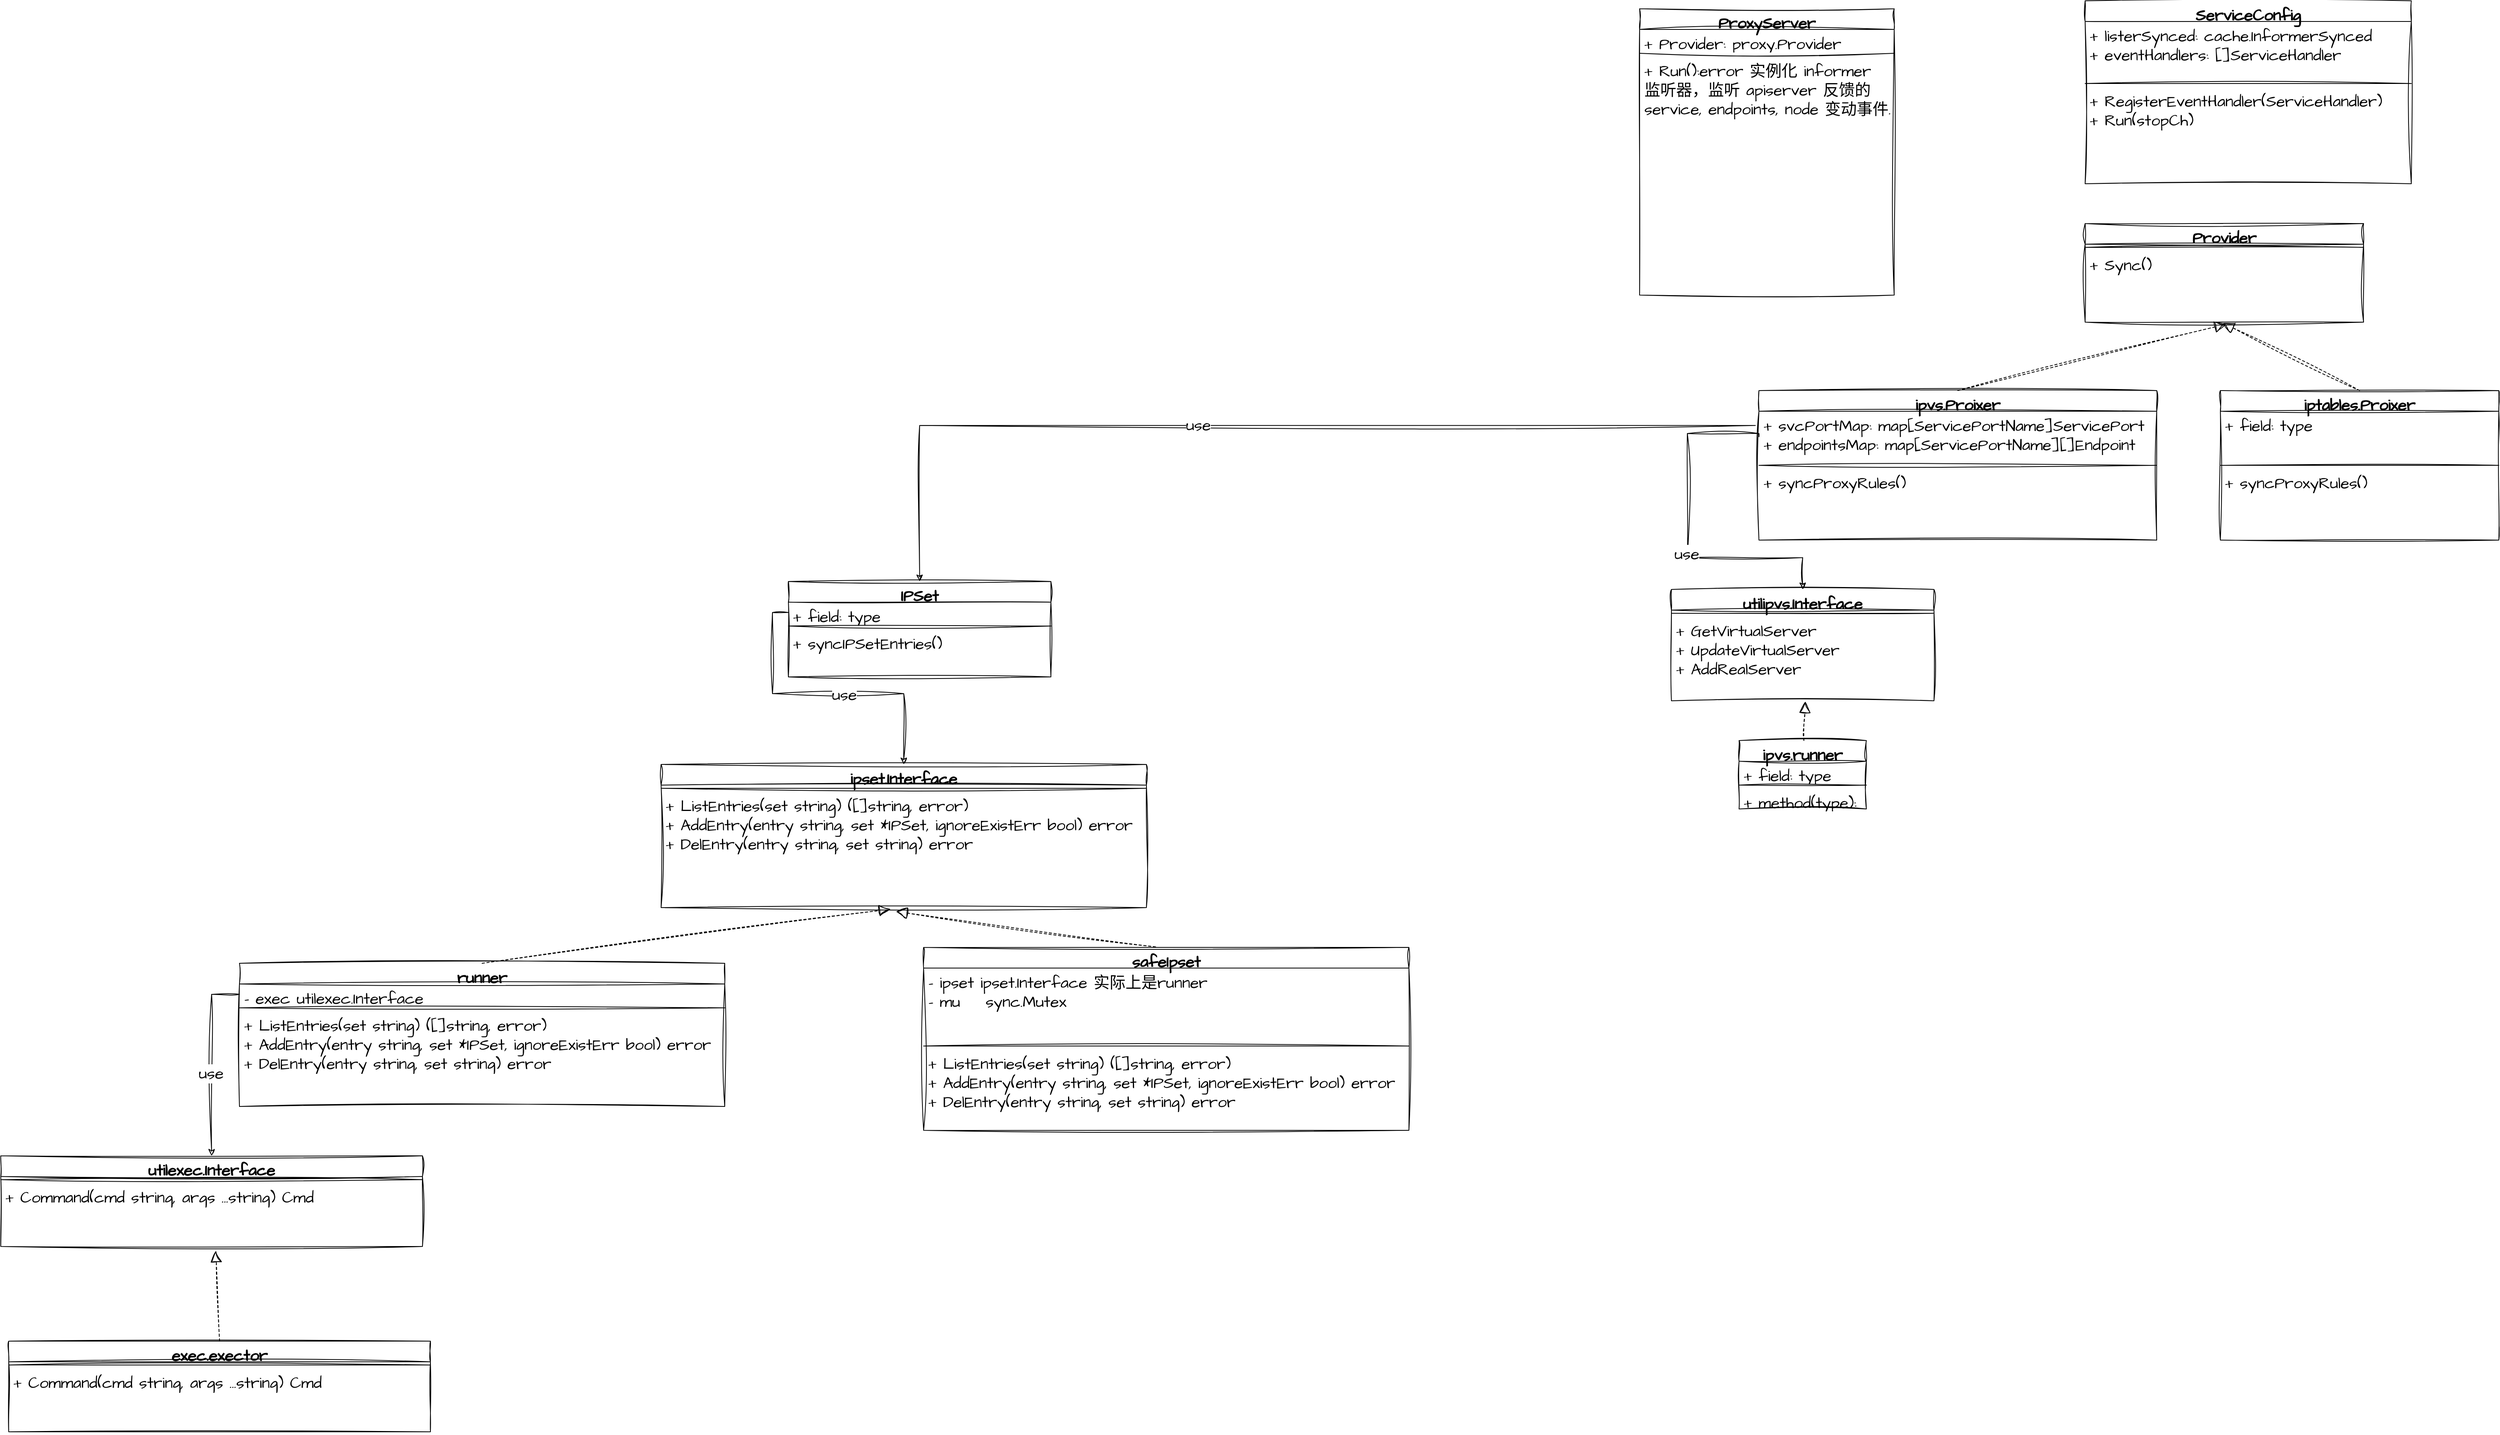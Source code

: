 <mxfile version="21.4.0" type="device" pages="2">
  <diagram id="C5RBs43oDa-KdzZeNtuy" name="kube-proxy-class">
    <mxGraphModel dx="4052" dy="1289" grid="1" gridSize="10" guides="1" tooltips="1" connect="1" arrows="1" fold="1" page="1" pageScale="1" pageWidth="827" pageHeight="1169" math="0" shadow="0">
      <root>
        <mxCell id="WIyWlLk6GJQsqaUBKTNV-0" />
        <mxCell id="WIyWlLk6GJQsqaUBKTNV-1" parent="WIyWlLk6GJQsqaUBKTNV-0" />
        <mxCell id="RBWgXp1GV2F_EwngmbVW-4" value="ProxyServer" style="swimlane;fontStyle=1;align=center;verticalAlign=top;childLayout=stackLayout;horizontal=1;startSize=26;horizontalStack=0;resizeParent=1;resizeParentMax=0;resizeLast=0;collapsible=1;marginBottom=0;whiteSpace=wrap;html=1;sketch=1;hachureGap=4;jiggle=2;curveFitting=1;fontFamily=Architects Daughter;fontSize=20;fontSource=https%3A%2F%2Ffonts.googleapis.com%2Fcss%3Ffamily%3DArchitects%2BDaughter;" vertex="1" parent="WIyWlLk6GJQsqaUBKTNV-1">
          <mxGeometry x="30" y="200" width="320" height="360" as="geometry" />
        </mxCell>
        <mxCell id="RBWgXp1GV2F_EwngmbVW-5" value="+ Provider: proxy.Provider" style="text;strokeColor=none;fillColor=none;align=left;verticalAlign=top;spacingLeft=4;spacingRight=4;overflow=hidden;rotatable=0;points=[[0,0.5],[1,0.5]];portConstraint=eastwest;whiteSpace=wrap;html=1;fontSize=20;fontFamily=Architects Daughter;fontSource=https%3A%2F%2Ffonts.googleapis.com%2Fcss%3Ffamily%3DArchitects%2BDaughter;" vertex="1" parent="RBWgXp1GV2F_EwngmbVW-4">
          <mxGeometry y="26" width="320" height="26" as="geometry" />
        </mxCell>
        <mxCell id="RBWgXp1GV2F_EwngmbVW-6" value="" style="line;strokeWidth=1;fillColor=none;align=left;verticalAlign=middle;spacingTop=-1;spacingLeft=3;spacingRight=3;rotatable=0;labelPosition=right;points=[];portConstraint=eastwest;strokeColor=inherit;sketch=1;hachureGap=4;jiggle=2;curveFitting=1;fontFamily=Architects Daughter;fontSize=20;fontSource=https%3A%2F%2Ffonts.googleapis.com%2Fcss%3Ffamily%3DArchitects%2BDaughter;" vertex="1" parent="RBWgXp1GV2F_EwngmbVW-4">
          <mxGeometry y="52" width="320" height="8" as="geometry" />
        </mxCell>
        <mxCell id="RBWgXp1GV2F_EwngmbVW-7" value="+ Run():error 实例化 informer 监听器，监听 apiserver 反馈的 service, endpoints, node 变动事件." style="text;strokeColor=none;fillColor=none;align=left;verticalAlign=top;spacingLeft=4;spacingRight=4;overflow=hidden;rotatable=0;points=[[0,0.5],[1,0.5]];portConstraint=eastwest;whiteSpace=wrap;html=1;fontSize=20;fontFamily=Architects Daughter;fontSource=https%3A%2F%2Ffonts.googleapis.com%2Fcss%3Ffamily%3DArchitects%2BDaughter;" vertex="1" parent="RBWgXp1GV2F_EwngmbVW-4">
          <mxGeometry y="60" width="320" height="300" as="geometry" />
        </mxCell>
        <mxCell id="o1STPo-kF5ZtZgtK5Taq-0" value="ServiceConfig" style="swimlane;fontStyle=1;align=center;verticalAlign=top;childLayout=stackLayout;horizontal=1;startSize=26;horizontalStack=0;resizeParent=1;resizeParentMax=0;resizeLast=0;collapsible=1;marginBottom=0;whiteSpace=wrap;html=1;sketch=1;hachureGap=4;jiggle=2;curveFitting=1;fontFamily=Architects Daughter;fontSize=20;fontSource=https%3A%2F%2Ffonts.googleapis.com%2Fcss%3Ffamily%3DArchitects%2BDaughter;" vertex="1" parent="WIyWlLk6GJQsqaUBKTNV-1">
          <mxGeometry x="590" y="190" width="410" height="230" as="geometry" />
        </mxCell>
        <mxCell id="o1STPo-kF5ZtZgtK5Taq-1" value="+ listerSynced: cache.InformerSynced&lt;br&gt;+ eventHandlers: []ServiceHandler" style="text;strokeColor=none;fillColor=none;align=left;verticalAlign=top;spacingLeft=4;spacingRight=4;overflow=hidden;rotatable=0;points=[[0,0.5],[1,0.5]];portConstraint=eastwest;whiteSpace=wrap;html=1;fontSize=20;fontFamily=Architects Daughter;fontSource=https%3A%2F%2Ffonts.googleapis.com%2Fcss%3Ffamily%3DArchitects%2BDaughter;" vertex="1" parent="o1STPo-kF5ZtZgtK5Taq-0">
          <mxGeometry y="26" width="410" height="74" as="geometry" />
        </mxCell>
        <mxCell id="o1STPo-kF5ZtZgtK5Taq-2" value="" style="line;strokeWidth=1;fillColor=none;align=left;verticalAlign=middle;spacingTop=-1;spacingLeft=3;spacingRight=3;rotatable=0;labelPosition=right;points=[];portConstraint=eastwest;strokeColor=inherit;sketch=1;hachureGap=4;jiggle=2;curveFitting=1;fontFamily=Architects Daughter;fontSize=20;fontSource=https%3A%2F%2Ffonts.googleapis.com%2Fcss%3Ffamily%3DArchitects%2BDaughter;" vertex="1" parent="o1STPo-kF5ZtZgtK5Taq-0">
          <mxGeometry y="100" width="410" height="8" as="geometry" />
        </mxCell>
        <mxCell id="o1STPo-kF5ZtZgtK5Taq-3" value="+ RegisterEventHandler(ServiceHandler&lt;span style=&quot;background-color: initial;&quot;&gt;)&lt;br&gt;+ Run(stopCh)&lt;br&gt;&lt;/span&gt;" style="text;strokeColor=none;fillColor=none;align=left;verticalAlign=top;spacingLeft=4;spacingRight=4;overflow=hidden;rotatable=0;points=[[0,0.5],[1,0.5]];portConstraint=eastwest;whiteSpace=wrap;html=1;fontSize=20;fontFamily=Architects Daughter;fontSource=https%3A%2F%2Ffonts.googleapis.com%2Fcss%3Ffamily%3DArchitects%2BDaughter;" vertex="1" parent="o1STPo-kF5ZtZgtK5Taq-0">
          <mxGeometry y="108" width="410" height="122" as="geometry" />
        </mxCell>
        <mxCell id="o1STPo-kF5ZtZgtK5Taq-4" value="ipvs.Proixer" style="swimlane;fontStyle=1;align=center;verticalAlign=top;childLayout=stackLayout;horizontal=1;startSize=26;horizontalStack=0;resizeParent=1;resizeParentMax=0;resizeLast=0;collapsible=1;marginBottom=0;whiteSpace=wrap;html=1;sketch=1;hachureGap=4;jiggle=2;curveFitting=1;fontFamily=Architects Daughter;fontSize=20;fontSource=https%3A%2F%2Ffonts.googleapis.com%2Fcss%3Ffamily%3DArchitects%2BDaughter;" vertex="1" parent="WIyWlLk6GJQsqaUBKTNV-1">
          <mxGeometry x="180" y="680" width="500" height="188" as="geometry" />
        </mxCell>
        <mxCell id="o1STPo-kF5ZtZgtK5Taq-5" value="+&amp;nbsp;svcPortMap: map[ServicePortName]ServicePort&lt;span style=&quot;background-color: initial;&quot;&gt;&lt;br&gt;&lt;/span&gt;+&amp;nbsp;endpointsMap:&amp;nbsp;map[ServicePortName][]Endpoint" style="text;strokeColor=none;fillColor=none;align=left;verticalAlign=top;spacingLeft=4;spacingRight=4;overflow=hidden;rotatable=0;points=[[0,0.5],[1,0.5]];portConstraint=eastwest;whiteSpace=wrap;html=1;fontSize=20;fontFamily=Architects Daughter;fontSource=https%3A%2F%2Ffonts.googleapis.com%2Fcss%3Ffamily%3DArchitects%2BDaughter;" vertex="1" parent="o1STPo-kF5ZtZgtK5Taq-4">
          <mxGeometry y="26" width="500" height="64" as="geometry" />
        </mxCell>
        <mxCell id="o1STPo-kF5ZtZgtK5Taq-6" value="" style="line;strokeWidth=1;fillColor=none;align=left;verticalAlign=middle;spacingTop=-1;spacingLeft=3;spacingRight=3;rotatable=0;labelPosition=right;points=[];portConstraint=eastwest;strokeColor=inherit;sketch=1;hachureGap=4;jiggle=2;curveFitting=1;fontFamily=Architects Daughter;fontSize=20;fontSource=https%3A%2F%2Ffonts.googleapis.com%2Fcss%3Ffamily%3DArchitects%2BDaughter;" vertex="1" parent="o1STPo-kF5ZtZgtK5Taq-4">
          <mxGeometry y="90" width="500" height="8" as="geometry" />
        </mxCell>
        <mxCell id="o1STPo-kF5ZtZgtK5Taq-7" value="+&amp;nbsp;syncProxyRules()" style="text;strokeColor=none;fillColor=none;align=left;verticalAlign=top;spacingLeft=4;spacingRight=4;overflow=hidden;rotatable=0;points=[[0,0.5],[1,0.5]];portConstraint=eastwest;whiteSpace=wrap;html=1;fontSize=20;fontFamily=Architects Daughter;fontSource=https%3A%2F%2Ffonts.googleapis.com%2Fcss%3Ffamily%3DArchitects%2BDaughter;" vertex="1" parent="o1STPo-kF5ZtZgtK5Taq-4">
          <mxGeometry y="98" width="500" height="90" as="geometry" />
        </mxCell>
        <mxCell id="o1STPo-kF5ZtZgtK5Taq-8" value="Provider" style="swimlane;fontStyle=1;align=center;verticalAlign=top;childLayout=stackLayout;horizontal=1;startSize=26;horizontalStack=0;resizeParent=1;resizeParentMax=0;resizeLast=0;collapsible=1;marginBottom=0;whiteSpace=wrap;html=1;sketch=1;hachureGap=4;jiggle=2;curveFitting=1;fontFamily=Architects Daughter;fontSize=20;fontSource=https%3A%2F%2Ffonts.googleapis.com%2Fcss%3Ffamily%3DArchitects%2BDaughter;" vertex="1" parent="WIyWlLk6GJQsqaUBKTNV-1">
          <mxGeometry x="590" y="470" width="350" height="124" as="geometry" />
        </mxCell>
        <mxCell id="o1STPo-kF5ZtZgtK5Taq-10" value="" style="line;strokeWidth=1;fillColor=none;align=left;verticalAlign=middle;spacingTop=-1;spacingLeft=3;spacingRight=3;rotatable=0;labelPosition=right;points=[];portConstraint=eastwest;strokeColor=inherit;sketch=1;hachureGap=4;jiggle=2;curveFitting=1;fontFamily=Architects Daughter;fontSize=20;fontSource=https%3A%2F%2Ffonts.googleapis.com%2Fcss%3Ffamily%3DArchitects%2BDaughter;" vertex="1" parent="o1STPo-kF5ZtZgtK5Taq-8">
          <mxGeometry y="26" width="350" height="8" as="geometry" />
        </mxCell>
        <mxCell id="o1STPo-kF5ZtZgtK5Taq-11" value="+ Sync()" style="text;strokeColor=none;fillColor=none;align=left;verticalAlign=top;spacingLeft=4;spacingRight=4;overflow=hidden;rotatable=0;points=[[0,0.5],[1,0.5]];portConstraint=eastwest;whiteSpace=wrap;html=1;fontSize=20;fontFamily=Architects Daughter;fontSource=https%3A%2F%2Ffonts.googleapis.com%2Fcss%3Ffamily%3DArchitects%2BDaughter;" vertex="1" parent="o1STPo-kF5ZtZgtK5Taq-8">
          <mxGeometry y="34" width="350" height="90" as="geometry" />
        </mxCell>
        <mxCell id="o1STPo-kF5ZtZgtK5Taq-12" value="" style="endArrow=block;dashed=1;endFill=0;endSize=12;html=1;rounded=0;sketch=1;hachureGap=4;jiggle=2;curveFitting=1;fontFamily=Architects Daughter;fontSize=16;entryX=0.506;entryY=1.029;entryDx=0;entryDy=0;entryPerimeter=0;exitX=0.5;exitY=0;exitDx=0;exitDy=0;fontSource=https%3A%2F%2Ffonts.googleapis.com%2Fcss%3Ffamily%3DArchitects%2BDaughter;" edge="1" parent="WIyWlLk6GJQsqaUBKTNV-1" source="o1STPo-kF5ZtZgtK5Taq-4" target="o1STPo-kF5ZtZgtK5Taq-11">
          <mxGeometry width="160" relative="1" as="geometry">
            <mxPoint x="430" y="480" as="sourcePoint" />
            <mxPoint x="590" y="480" as="targetPoint" />
          </mxGeometry>
        </mxCell>
        <mxCell id="o1STPo-kF5ZtZgtK5Taq-13" value="iptables.Proixer" style="swimlane;fontStyle=1;align=center;verticalAlign=top;childLayout=stackLayout;horizontal=1;startSize=26;horizontalStack=0;resizeParent=1;resizeParentMax=0;resizeLast=0;collapsible=1;marginBottom=0;whiteSpace=wrap;html=1;sketch=1;hachureGap=4;jiggle=2;curveFitting=1;fontFamily=Architects Daughter;fontSize=20;fontSource=https%3A%2F%2Ffonts.googleapis.com%2Fcss%3Ffamily%3DArchitects%2BDaughter;" vertex="1" parent="WIyWlLk6GJQsqaUBKTNV-1">
          <mxGeometry x="760" y="680" width="350" height="188" as="geometry" />
        </mxCell>
        <mxCell id="o1STPo-kF5ZtZgtK5Taq-14" value="+ field: type" style="text;strokeColor=none;fillColor=none;align=left;verticalAlign=top;spacingLeft=4;spacingRight=4;overflow=hidden;rotatable=0;points=[[0,0.5],[1,0.5]];portConstraint=eastwest;whiteSpace=wrap;html=1;fontSize=20;fontFamily=Architects Daughter;fontSource=https%3A%2F%2Ffonts.googleapis.com%2Fcss%3Ffamily%3DArchitects%2BDaughter;" vertex="1" parent="o1STPo-kF5ZtZgtK5Taq-13">
          <mxGeometry y="26" width="350" height="64" as="geometry" />
        </mxCell>
        <mxCell id="o1STPo-kF5ZtZgtK5Taq-15" value="" style="line;strokeWidth=1;fillColor=none;align=left;verticalAlign=middle;spacingTop=-1;spacingLeft=3;spacingRight=3;rotatable=0;labelPosition=right;points=[];portConstraint=eastwest;strokeColor=inherit;sketch=1;hachureGap=4;jiggle=2;curveFitting=1;fontFamily=Architects Daughter;fontSize=20;fontSource=https%3A%2F%2Ffonts.googleapis.com%2Fcss%3Ffamily%3DArchitects%2BDaughter;" vertex="1" parent="o1STPo-kF5ZtZgtK5Taq-13">
          <mxGeometry y="90" width="350" height="8" as="geometry" />
        </mxCell>
        <mxCell id="o1STPo-kF5ZtZgtK5Taq-16" value="+&amp;nbsp;syncProxyRules()" style="text;strokeColor=none;fillColor=none;align=left;verticalAlign=top;spacingLeft=4;spacingRight=4;overflow=hidden;rotatable=0;points=[[0,0.5],[1,0.5]];portConstraint=eastwest;whiteSpace=wrap;html=1;fontSize=20;fontFamily=Architects Daughter;fontSource=https%3A%2F%2Ffonts.googleapis.com%2Fcss%3Ffamily%3DArchitects%2BDaughter;" vertex="1" parent="o1STPo-kF5ZtZgtK5Taq-13">
          <mxGeometry y="98" width="350" height="90" as="geometry" />
        </mxCell>
        <mxCell id="o1STPo-kF5ZtZgtK5Taq-17" value="" style="endArrow=block;dashed=1;endFill=0;endSize=12;html=1;rounded=0;sketch=1;hachureGap=4;jiggle=2;curveFitting=1;fontFamily=Architects Daughter;fontSize=16;entryX=0.495;entryY=1.011;entryDx=0;entryDy=0;entryPerimeter=0;exitX=0.5;exitY=0;exitDx=0;exitDy=0;fontSource=https%3A%2F%2Ffonts.googleapis.com%2Fcss%3Ffamily%3DArchitects%2BDaughter;" edge="1" parent="WIyWlLk6GJQsqaUBKTNV-1" source="o1STPo-kF5ZtZgtK5Taq-13" target="o1STPo-kF5ZtZgtK5Taq-11">
          <mxGeometry width="160" relative="1" as="geometry">
            <mxPoint x="525" y="690" as="sourcePoint" />
            <mxPoint x="777" y="607" as="targetPoint" />
          </mxGeometry>
        </mxCell>
        <mxCell id="2DciwQaXXBMlmZ25dYA4-0" value="IPSet" style="swimlane;fontStyle=1;align=center;verticalAlign=top;childLayout=stackLayout;horizontal=1;startSize=26;horizontalStack=0;resizeParent=1;resizeParentMax=0;resizeLast=0;collapsible=1;marginBottom=0;whiteSpace=wrap;html=1;sketch=1;hachureGap=4;jiggle=2;curveFitting=1;fontFamily=Architects Daughter;fontSize=20;fontSource=https%3A%2F%2Ffonts.googleapis.com%2Fcss%3Ffamily%3DArchitects%2BDaughter;" vertex="1" parent="WIyWlLk6GJQsqaUBKTNV-1">
          <mxGeometry x="-1040" y="920" width="330" height="120" as="geometry" />
        </mxCell>
        <mxCell id="2DciwQaXXBMlmZ25dYA4-1" value="+ field: type" style="text;strokeColor=none;fillColor=none;align=left;verticalAlign=top;spacingLeft=4;spacingRight=4;overflow=hidden;rotatable=0;points=[[0,0.5],[1,0.5]];portConstraint=eastwest;whiteSpace=wrap;html=1;fontSize=20;fontFamily=Architects Daughter;fontSource=https%3A%2F%2Ffonts.googleapis.com%2Fcss%3Ffamily%3DArchitects%2BDaughter;" vertex="1" parent="2DciwQaXXBMlmZ25dYA4-0">
          <mxGeometry y="26" width="330" height="26" as="geometry" />
        </mxCell>
        <mxCell id="2DciwQaXXBMlmZ25dYA4-2" value="" style="line;strokeWidth=1;fillColor=none;align=left;verticalAlign=middle;spacingTop=-1;spacingLeft=3;spacingRight=3;rotatable=0;labelPosition=right;points=[];portConstraint=eastwest;strokeColor=inherit;sketch=1;hachureGap=4;jiggle=2;curveFitting=1;fontFamily=Architects Daughter;fontSize=20;fontSource=https%3A%2F%2Ffonts.googleapis.com%2Fcss%3Ffamily%3DArchitects%2BDaughter;" vertex="1" parent="2DciwQaXXBMlmZ25dYA4-0">
          <mxGeometry y="52" width="330" height="8" as="geometry" />
        </mxCell>
        <mxCell id="2DciwQaXXBMlmZ25dYA4-3" value="+ syncIPSetEntries()" style="text;strokeColor=none;fillColor=none;align=left;verticalAlign=top;spacingLeft=4;spacingRight=4;overflow=hidden;rotatable=0;points=[[0,0.5],[1,0.5]];portConstraint=eastwest;whiteSpace=wrap;html=1;fontSize=20;fontFamily=Architects Daughter;fontSource=https%3A%2F%2Ffonts.googleapis.com%2Fcss%3Ffamily%3DArchitects%2BDaughter;" vertex="1" parent="2DciwQaXXBMlmZ25dYA4-0">
          <mxGeometry y="60" width="330" height="60" as="geometry" />
        </mxCell>
        <mxCell id="2DciwQaXXBMlmZ25dYA4-4" value="ipset.Interface" style="swimlane;fontStyle=1;align=center;verticalAlign=top;childLayout=stackLayout;horizontal=1;startSize=26;horizontalStack=0;resizeParent=1;resizeParentMax=0;resizeLast=0;collapsible=1;marginBottom=0;whiteSpace=wrap;html=1;sketch=1;hachureGap=4;jiggle=2;curveFitting=1;fontFamily=Architects Daughter;fontSize=20;fontSource=https%3A%2F%2Ffonts.googleapis.com%2Fcss%3Ffamily%3DArchitects%2BDaughter;" vertex="1" parent="WIyWlLk6GJQsqaUBKTNV-1">
          <mxGeometry x="-1200" y="1150" width="610" height="180" as="geometry" />
        </mxCell>
        <mxCell id="2DciwQaXXBMlmZ25dYA4-6" value="" style="line;strokeWidth=1;fillColor=none;align=left;verticalAlign=middle;spacingTop=-1;spacingLeft=3;spacingRight=3;rotatable=0;labelPosition=right;points=[];portConstraint=eastwest;strokeColor=inherit;sketch=1;hachureGap=4;jiggle=2;curveFitting=1;fontFamily=Architects Daughter;fontSize=20;fontSource=https%3A%2F%2Ffonts.googleapis.com%2Fcss%3Ffamily%3DArchitects%2BDaughter;" vertex="1" parent="2DciwQaXXBMlmZ25dYA4-4">
          <mxGeometry y="26" width="610" height="8" as="geometry" />
        </mxCell>
        <mxCell id="2DciwQaXXBMlmZ25dYA4-7" value="+&amp;nbsp;ListEntries(set string) ([]string, error)&lt;br&gt;+&amp;nbsp;AddEntry(entry string, set *IPSet, ignoreExistErr bool) error&lt;br&gt;+ DelEntry(entry string, set string) error" style="text;strokeColor=none;fillColor=none;align=left;verticalAlign=top;spacingLeft=4;spacingRight=4;overflow=hidden;rotatable=0;points=[[0,0.5],[1,0.5]];portConstraint=eastwest;whiteSpace=wrap;html=1;fontSize=20;fontFamily=Architects Daughter;fontSource=https%3A%2F%2Ffonts.googleapis.com%2Fcss%3Ffamily%3DArchitects%2BDaughter;" vertex="1" parent="2DciwQaXXBMlmZ25dYA4-4">
          <mxGeometry y="34" width="610" height="146" as="geometry" />
        </mxCell>
        <mxCell id="2DciwQaXXBMlmZ25dYA4-8" value="runner" style="swimlane;fontStyle=1;align=center;verticalAlign=top;childLayout=stackLayout;horizontal=1;startSize=26;horizontalStack=0;resizeParent=1;resizeParentMax=0;resizeLast=0;collapsible=1;marginBottom=0;whiteSpace=wrap;html=1;sketch=1;hachureGap=4;jiggle=2;curveFitting=1;fontFamily=Architects Daughter;fontSize=20;fontSource=https%3A%2F%2Ffonts.googleapis.com%2Fcss%3Ffamily%3DArchitects%2BDaughter;" vertex="1" parent="WIyWlLk6GJQsqaUBKTNV-1">
          <mxGeometry x="-1730" y="1400" width="610" height="180" as="geometry" />
        </mxCell>
        <mxCell id="2DciwQaXXBMlmZ25dYA4-9" value="-&amp;nbsp;exec utilexec.Interface" style="text;strokeColor=none;fillColor=none;align=left;verticalAlign=top;spacingLeft=4;spacingRight=4;overflow=hidden;rotatable=0;points=[[0,0.5],[1,0.5]];portConstraint=eastwest;whiteSpace=wrap;html=1;fontSize=20;fontFamily=Architects Daughter;fontSource=https%3A%2F%2Ffonts.googleapis.com%2Fcss%3Ffamily%3DArchitects%2BDaughter;" vertex="1" parent="2DciwQaXXBMlmZ25dYA4-8">
          <mxGeometry y="26" width="610" height="26" as="geometry" />
        </mxCell>
        <mxCell id="2DciwQaXXBMlmZ25dYA4-10" value="" style="line;strokeWidth=1;fillColor=none;align=left;verticalAlign=middle;spacingTop=-1;spacingLeft=3;spacingRight=3;rotatable=0;labelPosition=right;points=[];portConstraint=eastwest;strokeColor=inherit;sketch=1;hachureGap=4;jiggle=2;curveFitting=1;fontFamily=Architects Daughter;fontSize=20;fontSource=https%3A%2F%2Ffonts.googleapis.com%2Fcss%3Ffamily%3DArchitects%2BDaughter;" vertex="1" parent="2DciwQaXXBMlmZ25dYA4-8">
          <mxGeometry y="52" width="610" height="8" as="geometry" />
        </mxCell>
        <mxCell id="2DciwQaXXBMlmZ25dYA4-11" value="+&amp;nbsp;ListEntries(set string) ([]string, error)&lt;br style=&quot;border-color: var(--border-color);&quot;&gt;+&amp;nbsp;AddEntry(entry string, set *IPSet, ignoreExistErr bool) error&lt;br style=&quot;border-color: var(--border-color);&quot;&gt;+ DelEntry(entry string, set string) error" style="text;strokeColor=none;fillColor=none;align=left;verticalAlign=top;spacingLeft=4;spacingRight=4;overflow=hidden;rotatable=0;points=[[0,0.5],[1,0.5]];portConstraint=eastwest;whiteSpace=wrap;html=1;fontSize=20;fontFamily=Architects Daughter;fontSource=https%3A%2F%2Ffonts.googleapis.com%2Fcss%3Ffamily%3DArchitects%2BDaughter;" vertex="1" parent="2DciwQaXXBMlmZ25dYA4-8">
          <mxGeometry y="60" width="610" height="120" as="geometry" />
        </mxCell>
        <mxCell id="2DciwQaXXBMlmZ25dYA4-12" value="safeIpset" style="swimlane;fontStyle=1;align=center;verticalAlign=top;childLayout=stackLayout;horizontal=1;startSize=26;horizontalStack=0;resizeParent=1;resizeParentMax=0;resizeLast=0;collapsible=1;marginBottom=0;whiteSpace=wrap;html=1;sketch=1;hachureGap=4;jiggle=2;curveFitting=1;fontFamily=Architects Daughter;fontSize=20;fontSource=https%3A%2F%2Ffonts.googleapis.com%2Fcss%3Ffamily%3DArchitects%2BDaughter;" vertex="1" parent="WIyWlLk6GJQsqaUBKTNV-1">
          <mxGeometry x="-870" y="1380" width="610" height="230" as="geometry" />
        </mxCell>
        <mxCell id="2DciwQaXXBMlmZ25dYA4-13" value="-&amp;nbsp;&lt;span style=&quot;background-color: initial;&quot;&gt;ipset ipset.Interface 实际上是runner&lt;/span&gt;&lt;div&gt;&lt;span style=&quot;&quot;&gt;&lt;span style=&quot;white-space: pre;&quot;&gt;- &lt;/span&gt;&lt;/span&gt;mu&amp;nbsp; &amp;nbsp; sync.Mutex&lt;/div&gt;" style="text;strokeColor=none;fillColor=none;align=left;verticalAlign=top;spacingLeft=4;spacingRight=4;overflow=hidden;rotatable=0;points=[[0,0.5],[1,0.5]];portConstraint=eastwest;whiteSpace=wrap;html=1;fontSize=20;fontFamily=Architects Daughter;fontSource=https%3A%2F%2Ffonts.googleapis.com%2Fcss%3Ffamily%3DArchitects%2BDaughter;" vertex="1" parent="2DciwQaXXBMlmZ25dYA4-12">
          <mxGeometry y="26" width="610" height="94" as="geometry" />
        </mxCell>
        <mxCell id="2DciwQaXXBMlmZ25dYA4-14" value="" style="line;strokeWidth=1;fillColor=none;align=left;verticalAlign=middle;spacingTop=-1;spacingLeft=3;spacingRight=3;rotatable=0;labelPosition=right;points=[];portConstraint=eastwest;strokeColor=inherit;sketch=1;hachureGap=4;jiggle=2;curveFitting=1;fontFamily=Architects Daughter;fontSize=20;fontSource=https%3A%2F%2Ffonts.googleapis.com%2Fcss%3Ffamily%3DArchitects%2BDaughter;" vertex="1" parent="2DciwQaXXBMlmZ25dYA4-12">
          <mxGeometry y="120" width="610" height="8" as="geometry" />
        </mxCell>
        <mxCell id="2DciwQaXXBMlmZ25dYA4-15" value="+&amp;nbsp;ListEntries(set string) ([]string, error)&lt;br style=&quot;border-color: var(--border-color);&quot;&gt;+&amp;nbsp;AddEntry(entry string, set *IPSet, ignoreExistErr bool) error&lt;br style=&quot;border-color: var(--border-color);&quot;&gt;+ DelEntry(entry string, set string) error" style="text;strokeColor=none;fillColor=none;align=left;verticalAlign=top;spacingLeft=4;spacingRight=4;overflow=hidden;rotatable=0;points=[[0,0.5],[1,0.5]];portConstraint=eastwest;whiteSpace=wrap;html=1;fontSize=20;fontFamily=Architects Daughter;fontSource=https%3A%2F%2Ffonts.googleapis.com%2Fcss%3Ffamily%3DArchitects%2BDaughter;" vertex="1" parent="2DciwQaXXBMlmZ25dYA4-12">
          <mxGeometry y="128" width="610" height="102" as="geometry" />
        </mxCell>
        <mxCell id="2DciwQaXXBMlmZ25dYA4-16" value="" style="endArrow=block;dashed=1;endFill=0;endSize=12;html=1;rounded=0;sketch=1;hachureGap=4;jiggle=2;curveFitting=1;fontFamily=Architects Daughter;fontSource=https%3A%2F%2Ffonts.googleapis.com%2Fcss%3Ffamily%3DArchitects%2BDaughter;fontSize=16;entryX=0.484;entryY=1.034;entryDx=0;entryDy=0;entryPerimeter=0;exitX=0.478;exitY=-0.003;exitDx=0;exitDy=0;exitPerimeter=0;" edge="1" parent="WIyWlLk6GJQsqaUBKTNV-1" source="2DciwQaXXBMlmZ25dYA4-12" target="2DciwQaXXBMlmZ25dYA4-7">
          <mxGeometry width="160" relative="1" as="geometry">
            <mxPoint x="-860" y="1290" as="sourcePoint" />
            <mxPoint x="-700" y="1290" as="targetPoint" />
          </mxGeometry>
        </mxCell>
        <mxCell id="2DciwQaXXBMlmZ25dYA4-17" value="" style="endArrow=block;dashed=1;endFill=0;endSize=12;html=1;rounded=0;sketch=1;hachureGap=4;jiggle=2;curveFitting=1;fontFamily=Architects Daughter;fontSource=https%3A%2F%2Ffonts.googleapis.com%2Fcss%3Ffamily%3DArchitects%2BDaughter;fontSize=16;entryX=0.473;entryY=1.013;entryDx=0;entryDy=0;entryPerimeter=0;exitX=0.5;exitY=0;exitDx=0;exitDy=0;" edge="1" parent="WIyWlLk6GJQsqaUBKTNV-1" source="2DciwQaXXBMlmZ25dYA4-8" target="2DciwQaXXBMlmZ25dYA4-7">
          <mxGeometry width="160" relative="1" as="geometry">
            <mxPoint x="-640" y="1389" as="sourcePoint" />
            <mxPoint x="-882" y="1273" as="targetPoint" />
          </mxGeometry>
        </mxCell>
        <mxCell id="2DciwQaXXBMlmZ25dYA4-18" value="utilexec.Interface" style="swimlane;fontStyle=1;align=center;verticalAlign=top;childLayout=stackLayout;horizontal=1;startSize=26;horizontalStack=0;resizeParent=1;resizeParentMax=0;resizeLast=0;collapsible=1;marginBottom=0;whiteSpace=wrap;html=1;sketch=1;hachureGap=4;jiggle=2;curveFitting=1;fontFamily=Architects Daughter;fontSize=20;fontSource=https%3A%2F%2Ffonts.googleapis.com%2Fcss%3Ffamily%3DArchitects%2BDaughter;" vertex="1" parent="WIyWlLk6GJQsqaUBKTNV-1">
          <mxGeometry x="-2030" y="1642" width="530" height="114" as="geometry" />
        </mxCell>
        <mxCell id="2DciwQaXXBMlmZ25dYA4-20" value="" style="line;strokeWidth=1;fillColor=none;align=left;verticalAlign=middle;spacingTop=-1;spacingLeft=3;spacingRight=3;rotatable=0;labelPosition=right;points=[];portConstraint=eastwest;strokeColor=inherit;sketch=1;hachureGap=4;jiggle=2;curveFitting=1;fontFamily=Architects Daughter;fontSize=20;fontSource=https%3A%2F%2Ffonts.googleapis.com%2Fcss%3Ffamily%3DArchitects%2BDaughter;" vertex="1" parent="2DciwQaXXBMlmZ25dYA4-18">
          <mxGeometry y="26" width="530" height="8" as="geometry" />
        </mxCell>
        <mxCell id="2DciwQaXXBMlmZ25dYA4-21" value="+ Command(cmd string, args ...string) Cmd" style="text;strokeColor=none;fillColor=none;align=left;verticalAlign=top;spacingLeft=4;spacingRight=4;overflow=hidden;rotatable=0;points=[[0,0.5],[1,0.5]];portConstraint=eastwest;whiteSpace=wrap;html=1;fontSize=20;fontFamily=Architects Daughter;fontSource=https%3A%2F%2Ffonts.googleapis.com%2Fcss%3Ffamily%3DArchitects%2BDaughter;" vertex="1" parent="2DciwQaXXBMlmZ25dYA4-18">
          <mxGeometry y="34" width="530" height="80" as="geometry" />
        </mxCell>
        <mxCell id="2DciwQaXXBMlmZ25dYA4-23" style="edgeStyle=orthogonalEdgeStyle;rounded=0;sketch=1;hachureGap=4;jiggle=2;curveFitting=1;orthogonalLoop=1;jettySize=auto;html=1;exitX=0;exitY=0.5;exitDx=0;exitDy=0;entryX=0.5;entryY=0;entryDx=0;entryDy=0;fontFamily=Architects Daughter;fontSource=https%3A%2F%2Ffonts.googleapis.com%2Fcss%3Ffamily%3DArchitects%2BDaughter;fontSize=16;" edge="1" parent="WIyWlLk6GJQsqaUBKTNV-1" source="2DciwQaXXBMlmZ25dYA4-9" target="2DciwQaXXBMlmZ25dYA4-18">
          <mxGeometry relative="1" as="geometry" />
        </mxCell>
        <mxCell id="2DciwQaXXBMlmZ25dYA4-24" value="use" style="edgeLabel;html=1;align=center;verticalAlign=middle;resizable=0;points=[];fontSize=20;fontFamily=Architects Daughter;" vertex="1" connectable="0" parent="2DciwQaXXBMlmZ25dYA4-23">
          <mxGeometry x="0.124" y="-1" relative="1" as="geometry">
            <mxPoint as="offset" />
          </mxGeometry>
        </mxCell>
        <mxCell id="2DciwQaXXBMlmZ25dYA4-25" value="exec.exector" style="swimlane;fontStyle=1;align=center;verticalAlign=top;childLayout=stackLayout;horizontal=1;startSize=26;horizontalStack=0;resizeParent=1;resizeParentMax=0;resizeLast=0;collapsible=1;marginBottom=0;whiteSpace=wrap;html=1;sketch=1;hachureGap=4;jiggle=2;curveFitting=1;fontFamily=Architects Daughter;fontSize=20;fontSource=https%3A%2F%2Ffonts.googleapis.com%2Fcss%3Ffamily%3DArchitects%2BDaughter;" vertex="1" parent="WIyWlLk6GJQsqaUBKTNV-1">
          <mxGeometry x="-2020" y="1875" width="530" height="114" as="geometry" />
        </mxCell>
        <mxCell id="2DciwQaXXBMlmZ25dYA4-26" value="" style="line;strokeWidth=1;fillColor=none;align=left;verticalAlign=middle;spacingTop=-1;spacingLeft=3;spacingRight=3;rotatable=0;labelPosition=right;points=[];portConstraint=eastwest;strokeColor=inherit;sketch=1;hachureGap=4;jiggle=2;curveFitting=1;fontFamily=Architects Daughter;fontSize=20;fontSource=https%3A%2F%2Ffonts.googleapis.com%2Fcss%3Ffamily%3DArchitects%2BDaughter;" vertex="1" parent="2DciwQaXXBMlmZ25dYA4-25">
          <mxGeometry y="26" width="530" height="8" as="geometry" />
        </mxCell>
        <mxCell id="2DciwQaXXBMlmZ25dYA4-27" value="+ Command(cmd string, args ...string) Cmd" style="text;strokeColor=none;fillColor=none;align=left;verticalAlign=top;spacingLeft=4;spacingRight=4;overflow=hidden;rotatable=0;points=[[0,0.5],[1,0.5]];portConstraint=eastwest;whiteSpace=wrap;html=1;fontSize=20;fontFamily=Architects Daughter;fontSource=https%3A%2F%2Ffonts.googleapis.com%2Fcss%3Ffamily%3DArchitects%2BDaughter;" vertex="1" parent="2DciwQaXXBMlmZ25dYA4-25">
          <mxGeometry y="34" width="530" height="80" as="geometry" />
        </mxCell>
        <mxCell id="2DciwQaXXBMlmZ25dYA4-30" value="" style="endArrow=block;dashed=1;endFill=0;endSize=12;html=1;rounded=0;sketch=1;hachureGap=4;jiggle=2;curveFitting=1;fontFamily=Architects Daughter;fontSource=https%3A%2F%2Ffonts.googleapis.com%2Fcss%3Ffamily%3DArchitects%2BDaughter;fontSize=16;entryX=0.51;entryY=1.067;entryDx=0;entryDy=0;entryPerimeter=0;exitX=0.5;exitY=0;exitDx=0;exitDy=0;" edge="1" parent="WIyWlLk6GJQsqaUBKTNV-1" source="2DciwQaXXBMlmZ25dYA4-25" target="2DciwQaXXBMlmZ25dYA4-21">
          <mxGeometry width="160" relative="1" as="geometry">
            <mxPoint x="-1455" y="1410" as="sourcePoint" />
            <mxPoint x="-1177" y="1266" as="targetPoint" />
          </mxGeometry>
        </mxCell>
        <mxCell id="2DciwQaXXBMlmZ25dYA4-36" style="edgeStyle=orthogonalEdgeStyle;rounded=0;sketch=1;hachureGap=4;jiggle=2;curveFitting=1;orthogonalLoop=1;jettySize=auto;html=1;exitX=0;exitY=0.5;exitDx=0;exitDy=0;entryX=0.5;entryY=0;entryDx=0;entryDy=0;fontFamily=Architects Daughter;fontSource=https%3A%2F%2Ffonts.googleapis.com%2Fcss%3Ffamily%3DArchitects%2BDaughter;fontSize=16;" edge="1" parent="WIyWlLk6GJQsqaUBKTNV-1" source="2DciwQaXXBMlmZ25dYA4-1" target="2DciwQaXXBMlmZ25dYA4-4">
          <mxGeometry relative="1" as="geometry">
            <mxPoint x="-1720" y="1449" as="sourcePoint" />
            <mxPoint x="-1755" y="1652" as="targetPoint" />
          </mxGeometry>
        </mxCell>
        <mxCell id="2DciwQaXXBMlmZ25dYA4-37" value="use" style="edgeLabel;html=1;align=center;verticalAlign=middle;resizable=0;points=[];fontSize=20;fontFamily=Architects Daughter;" vertex="1" connectable="0" parent="2DciwQaXXBMlmZ25dYA4-36">
          <mxGeometry x="0.124" y="-1" relative="1" as="geometry">
            <mxPoint as="offset" />
          </mxGeometry>
        </mxCell>
        <mxCell id="2DciwQaXXBMlmZ25dYA4-38" style="edgeStyle=orthogonalEdgeStyle;rounded=0;sketch=1;hachureGap=4;jiggle=2;curveFitting=1;orthogonalLoop=1;jettySize=auto;html=1;exitX=-0.009;exitY=0.279;exitDx=0;exitDy=0;entryX=0.5;entryY=0;entryDx=0;entryDy=0;fontFamily=Architects Daughter;fontSource=https%3A%2F%2Ffonts.googleapis.com%2Fcss%3Ffamily%3DArchitects%2BDaughter;fontSize=16;exitPerimeter=0;" edge="1" parent="WIyWlLk6GJQsqaUBKTNV-1" source="o1STPo-kF5ZtZgtK5Taq-5" target="2DciwQaXXBMlmZ25dYA4-0">
          <mxGeometry relative="1" as="geometry">
            <mxPoint x="260" y="1019" as="sourcePoint" />
            <mxPoint x="405" y="1210" as="targetPoint" />
            <Array as="points">
              <mxPoint x="-875" y="724" />
            </Array>
          </mxGeometry>
        </mxCell>
        <mxCell id="2DciwQaXXBMlmZ25dYA4-39" value="use" style="edgeLabel;html=1;align=center;verticalAlign=middle;resizable=0;points=[];fontSize=20;fontFamily=Architects Daughter;" vertex="1" connectable="0" parent="2DciwQaXXBMlmZ25dYA4-38">
          <mxGeometry x="0.124" y="-1" relative="1" as="geometry">
            <mxPoint as="offset" />
          </mxGeometry>
        </mxCell>
        <mxCell id="2DciwQaXXBMlmZ25dYA4-40" value="utilipvs.Interface" style="swimlane;fontStyle=1;align=center;verticalAlign=top;childLayout=stackLayout;horizontal=1;startSize=26;horizontalStack=0;resizeParent=1;resizeParentMax=0;resizeLast=0;collapsible=1;marginBottom=0;whiteSpace=wrap;html=1;sketch=1;hachureGap=4;jiggle=2;curveFitting=1;fontFamily=Architects Daughter;fontSize=20;fontSource=https%3A%2F%2Ffonts.googleapis.com%2Fcss%3Ffamily%3DArchitects%2BDaughter;" vertex="1" parent="WIyWlLk6GJQsqaUBKTNV-1">
          <mxGeometry x="70" y="930" width="330" height="140" as="geometry" />
        </mxCell>
        <mxCell id="2DciwQaXXBMlmZ25dYA4-42" value="" style="line;strokeWidth=1;fillColor=none;align=left;verticalAlign=middle;spacingTop=-1;spacingLeft=3;spacingRight=3;rotatable=0;labelPosition=right;points=[];portConstraint=eastwest;strokeColor=inherit;sketch=1;hachureGap=4;jiggle=2;curveFitting=1;fontFamily=Architects Daughter;fontSize=20;fontSource=https%3A%2F%2Ffonts.googleapis.com%2Fcss%3Ffamily%3DArchitects%2BDaughter;" vertex="1" parent="2DciwQaXXBMlmZ25dYA4-40">
          <mxGeometry y="26" width="330" height="8" as="geometry" />
        </mxCell>
        <mxCell id="2DciwQaXXBMlmZ25dYA4-43" value="+&amp;nbsp;GetVirtualServer&lt;br&gt;+&amp;nbsp;UpdateVirtualServer&lt;br&gt;+&amp;nbsp;AddRealServer" style="text;strokeColor=none;fillColor=none;align=left;verticalAlign=top;spacingLeft=4;spacingRight=4;overflow=hidden;rotatable=0;points=[[0,0.5],[1,0.5]];portConstraint=eastwest;whiteSpace=wrap;html=1;fontSize=20;fontFamily=Architects Daughter;fontSource=https%3A%2F%2Ffonts.googleapis.com%2Fcss%3Ffamily%3DArchitects%2BDaughter;" vertex="1" parent="2DciwQaXXBMlmZ25dYA4-40">
          <mxGeometry y="34" width="330" height="106" as="geometry" />
        </mxCell>
        <mxCell id="2DciwQaXXBMlmZ25dYA4-44" value="ipvs.runner" style="swimlane;fontStyle=1;align=center;verticalAlign=top;childLayout=stackLayout;horizontal=1;startSize=26;horizontalStack=0;resizeParent=1;resizeParentMax=0;resizeLast=0;collapsible=1;marginBottom=0;whiteSpace=wrap;html=1;sketch=1;hachureGap=4;jiggle=2;curveFitting=1;fontFamily=Architects Daughter;fontSource=https%3A%2F%2Ffonts.googleapis.com%2Fcss%3Ffamily%3DArchitects%2BDaughter;fontSize=20;" vertex="1" parent="WIyWlLk6GJQsqaUBKTNV-1">
          <mxGeometry x="155" y="1120" width="160" height="86" as="geometry" />
        </mxCell>
        <mxCell id="2DciwQaXXBMlmZ25dYA4-45" value="+ field: type" style="text;strokeColor=none;fillColor=none;align=left;verticalAlign=top;spacingLeft=4;spacingRight=4;overflow=hidden;rotatable=0;points=[[0,0.5],[1,0.5]];portConstraint=eastwest;whiteSpace=wrap;html=1;fontSize=20;fontFamily=Architects Daughter;" vertex="1" parent="2DciwQaXXBMlmZ25dYA4-44">
          <mxGeometry y="26" width="160" height="26" as="geometry" />
        </mxCell>
        <mxCell id="2DciwQaXXBMlmZ25dYA4-46" value="" style="line;strokeWidth=1;fillColor=none;align=left;verticalAlign=middle;spacingTop=-1;spacingLeft=3;spacingRight=3;rotatable=0;labelPosition=right;points=[];portConstraint=eastwest;strokeColor=inherit;sketch=1;hachureGap=4;jiggle=2;curveFitting=1;fontFamily=Architects Daughter;fontSource=https%3A%2F%2Ffonts.googleapis.com%2Fcss%3Ffamily%3DArchitects%2BDaughter;fontSize=20;" vertex="1" parent="2DciwQaXXBMlmZ25dYA4-44">
          <mxGeometry y="52" width="160" height="8" as="geometry" />
        </mxCell>
        <mxCell id="2DciwQaXXBMlmZ25dYA4-47" value="+ method(type): type" style="text;strokeColor=none;fillColor=none;align=left;verticalAlign=top;spacingLeft=4;spacingRight=4;overflow=hidden;rotatable=0;points=[[0,0.5],[1,0.5]];portConstraint=eastwest;whiteSpace=wrap;html=1;fontSize=20;fontFamily=Architects Daughter;" vertex="1" parent="2DciwQaXXBMlmZ25dYA4-44">
          <mxGeometry y="60" width="160" height="26" as="geometry" />
        </mxCell>
        <mxCell id="2DciwQaXXBMlmZ25dYA4-48" value="" style="endArrow=block;dashed=1;endFill=0;endSize=12;html=1;rounded=0;sketch=1;hachureGap=4;jiggle=2;curveFitting=1;fontFamily=Architects Daughter;fontSize=16;entryX=0.51;entryY=1.007;entryDx=0;entryDy=0;entryPerimeter=0;fontSource=https%3A%2F%2Ffonts.googleapis.com%2Fcss%3Ffamily%3DArchitects%2BDaughter;" edge="1" parent="WIyWlLk6GJQsqaUBKTNV-1" source="2DciwQaXXBMlmZ25dYA4-44" target="2DciwQaXXBMlmZ25dYA4-43">
          <mxGeometry width="160" relative="1" as="geometry">
            <mxPoint x="440" y="690" as="sourcePoint" />
            <mxPoint x="777" y="607" as="targetPoint" />
          </mxGeometry>
        </mxCell>
        <mxCell id="2DciwQaXXBMlmZ25dYA4-52" style="edgeStyle=orthogonalEdgeStyle;rounded=0;sketch=1;hachureGap=4;jiggle=2;curveFitting=1;orthogonalLoop=1;jettySize=auto;html=1;exitX=0;exitY=0.5;exitDx=0;exitDy=0;entryX=0.5;entryY=0;entryDx=0;entryDy=0;fontFamily=Architects Daughter;fontSource=https%3A%2F%2Ffonts.googleapis.com%2Fcss%3Ffamily%3DArchitects%2BDaughter;fontSize=16;" edge="1" parent="WIyWlLk6GJQsqaUBKTNV-1" source="o1STPo-kF5ZtZgtK5Taq-5" target="2DciwQaXXBMlmZ25dYA4-40">
          <mxGeometry relative="1" as="geometry">
            <mxPoint x="186" y="734" as="sourcePoint" />
            <mxPoint x="-865" y="930" as="targetPoint" />
            <Array as="points">
              <mxPoint x="180" y="734" />
              <mxPoint x="90" y="734" />
              <mxPoint x="90" y="890" />
              <mxPoint x="235" y="890" />
            </Array>
          </mxGeometry>
        </mxCell>
        <mxCell id="2DciwQaXXBMlmZ25dYA4-53" value="use" style="edgeLabel;html=1;align=center;verticalAlign=middle;resizable=0;points=[];fontSize=20;fontFamily=Architects Daughter;" vertex="1" connectable="0" parent="2DciwQaXXBMlmZ25dYA4-52">
          <mxGeometry x="0.124" y="-1" relative="1" as="geometry">
            <mxPoint as="offset" />
          </mxGeometry>
        </mxCell>
      </root>
    </mxGraphModel>
  </diagram>
  <diagram id="OBHF0sHBRXsvunAEh3xL" name="kube-proxy-flow-diagram">
    <mxGraphModel dx="1100" dy="902" grid="1" gridSize="10" guides="1" tooltips="1" connect="1" arrows="1" fold="1" page="1" pageScale="1" pageWidth="827" pageHeight="1169" math="0" shadow="0">
      <root>
        <mxCell id="0" />
        <mxCell id="1" parent="0" />
        <mxCell id="pVXeLWSRUXHJctmgIgUR-1" value="" style="rounded=0;whiteSpace=wrap;html=1;sketch=1;hachureGap=4;jiggle=2;curveFitting=1;fontFamily=Architects Daughter;fontSource=https%3A%2F%2Ffonts.googleapis.com%2Fcss%3Ffamily%3DArchitects%2BDaughter;fontSize=20;" vertex="1" parent="1">
          <mxGeometry x="30" y="340" width="120" height="60" as="geometry" />
        </mxCell>
      </root>
    </mxGraphModel>
  </diagram>
</mxfile>
